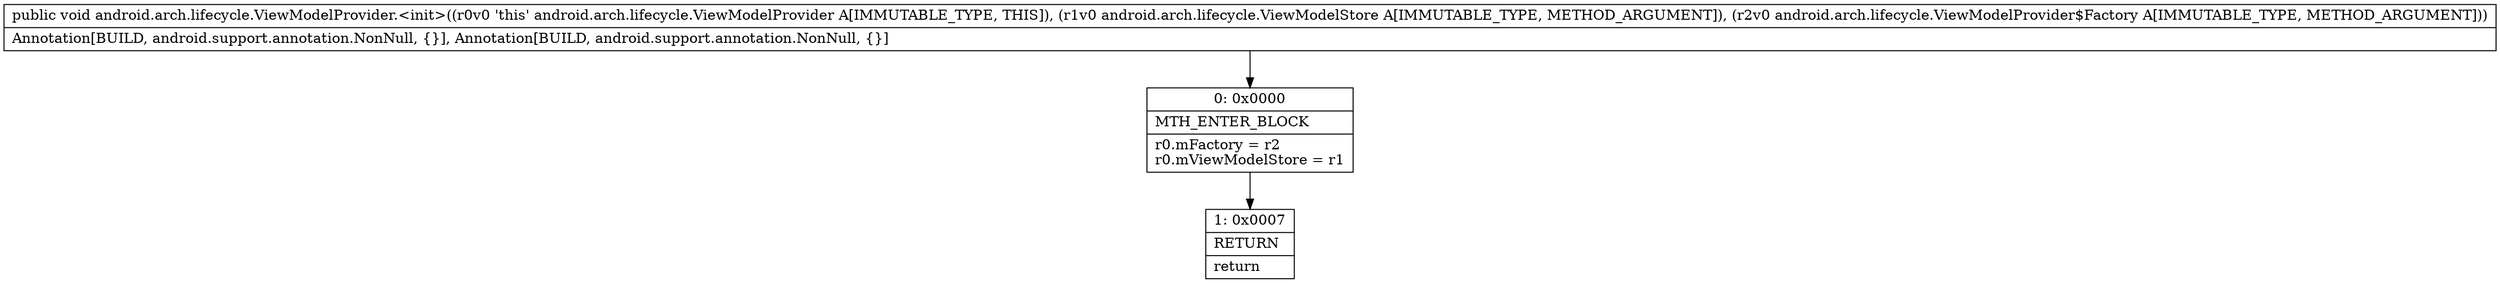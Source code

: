 digraph "CFG forandroid.arch.lifecycle.ViewModelProvider.\<init\>(Landroid\/arch\/lifecycle\/ViewModelStore;Landroid\/arch\/lifecycle\/ViewModelProvider$Factory;)V" {
Node_0 [shape=record,label="{0\:\ 0x0000|MTH_ENTER_BLOCK\l|r0.mFactory = r2\lr0.mViewModelStore = r1\l}"];
Node_1 [shape=record,label="{1\:\ 0x0007|RETURN\l|return\l}"];
MethodNode[shape=record,label="{public void android.arch.lifecycle.ViewModelProvider.\<init\>((r0v0 'this' android.arch.lifecycle.ViewModelProvider A[IMMUTABLE_TYPE, THIS]), (r1v0 android.arch.lifecycle.ViewModelStore A[IMMUTABLE_TYPE, METHOD_ARGUMENT]), (r2v0 android.arch.lifecycle.ViewModelProvider$Factory A[IMMUTABLE_TYPE, METHOD_ARGUMENT]))  | Annotation[BUILD, android.support.annotation.NonNull, \{\}], Annotation[BUILD, android.support.annotation.NonNull, \{\}]\l}"];
MethodNode -> Node_0;
Node_0 -> Node_1;
}

